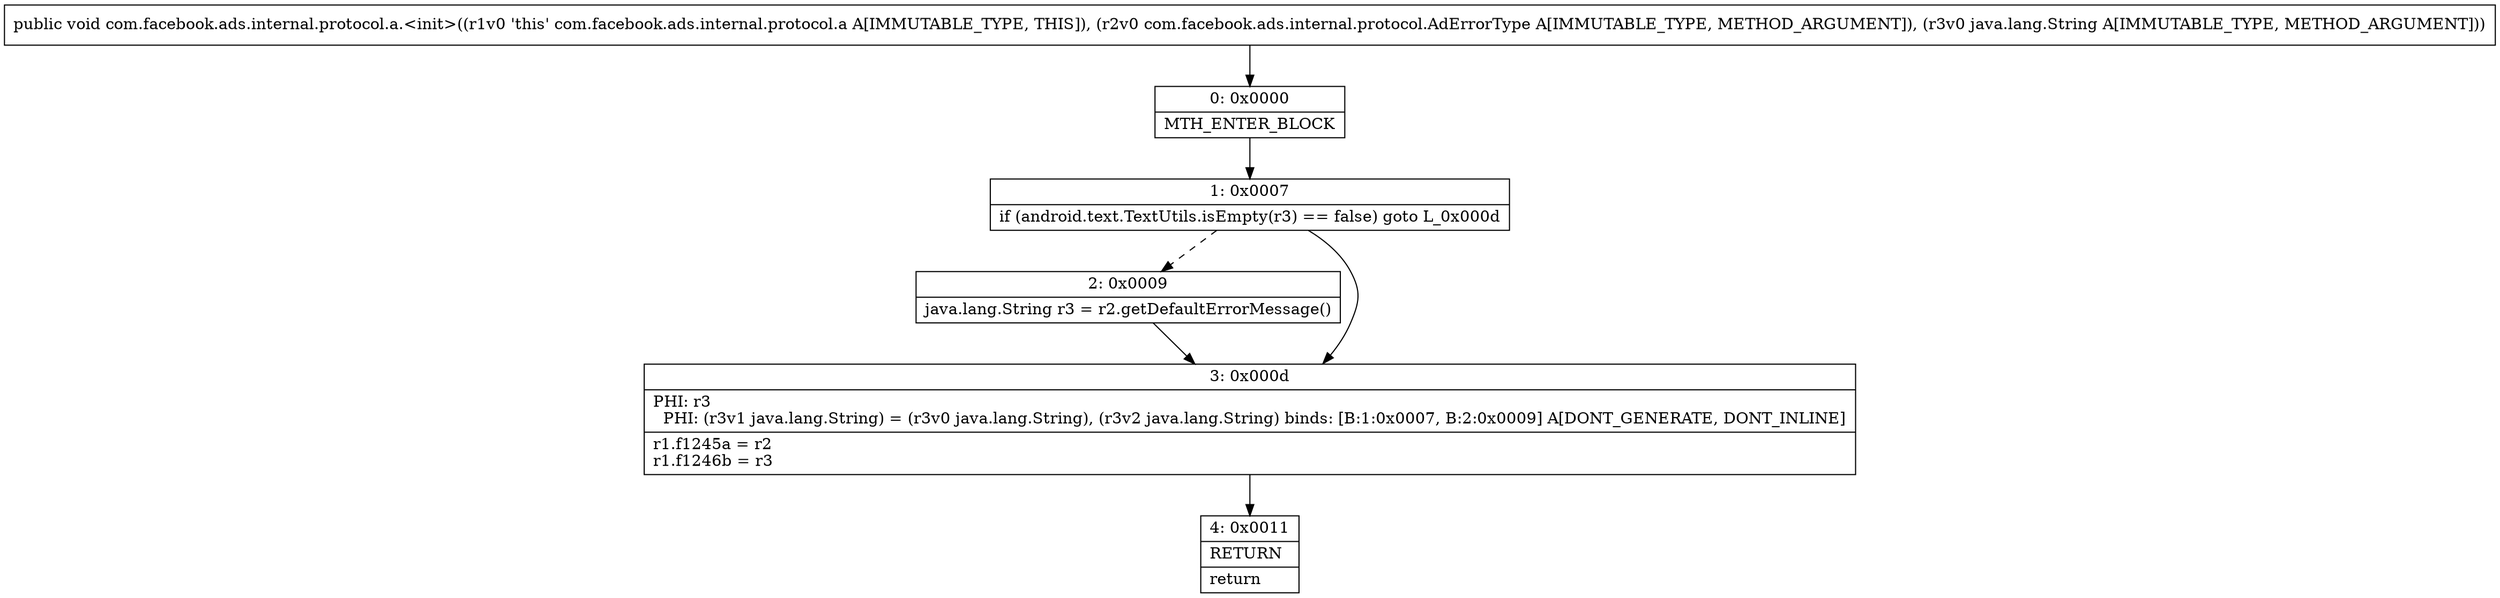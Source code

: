 digraph "CFG forcom.facebook.ads.internal.protocol.a.\<init\>(Lcom\/facebook\/ads\/internal\/protocol\/AdErrorType;Ljava\/lang\/String;)V" {
Node_0 [shape=record,label="{0\:\ 0x0000|MTH_ENTER_BLOCK\l}"];
Node_1 [shape=record,label="{1\:\ 0x0007|if (android.text.TextUtils.isEmpty(r3) == false) goto L_0x000d\l}"];
Node_2 [shape=record,label="{2\:\ 0x0009|java.lang.String r3 = r2.getDefaultErrorMessage()\l}"];
Node_3 [shape=record,label="{3\:\ 0x000d|PHI: r3 \l  PHI: (r3v1 java.lang.String) = (r3v0 java.lang.String), (r3v2 java.lang.String) binds: [B:1:0x0007, B:2:0x0009] A[DONT_GENERATE, DONT_INLINE]\l|r1.f1245a = r2\lr1.f1246b = r3\l}"];
Node_4 [shape=record,label="{4\:\ 0x0011|RETURN\l|return\l}"];
MethodNode[shape=record,label="{public void com.facebook.ads.internal.protocol.a.\<init\>((r1v0 'this' com.facebook.ads.internal.protocol.a A[IMMUTABLE_TYPE, THIS]), (r2v0 com.facebook.ads.internal.protocol.AdErrorType A[IMMUTABLE_TYPE, METHOD_ARGUMENT]), (r3v0 java.lang.String A[IMMUTABLE_TYPE, METHOD_ARGUMENT])) }"];
MethodNode -> Node_0;
Node_0 -> Node_1;
Node_1 -> Node_2[style=dashed];
Node_1 -> Node_3;
Node_2 -> Node_3;
Node_3 -> Node_4;
}

